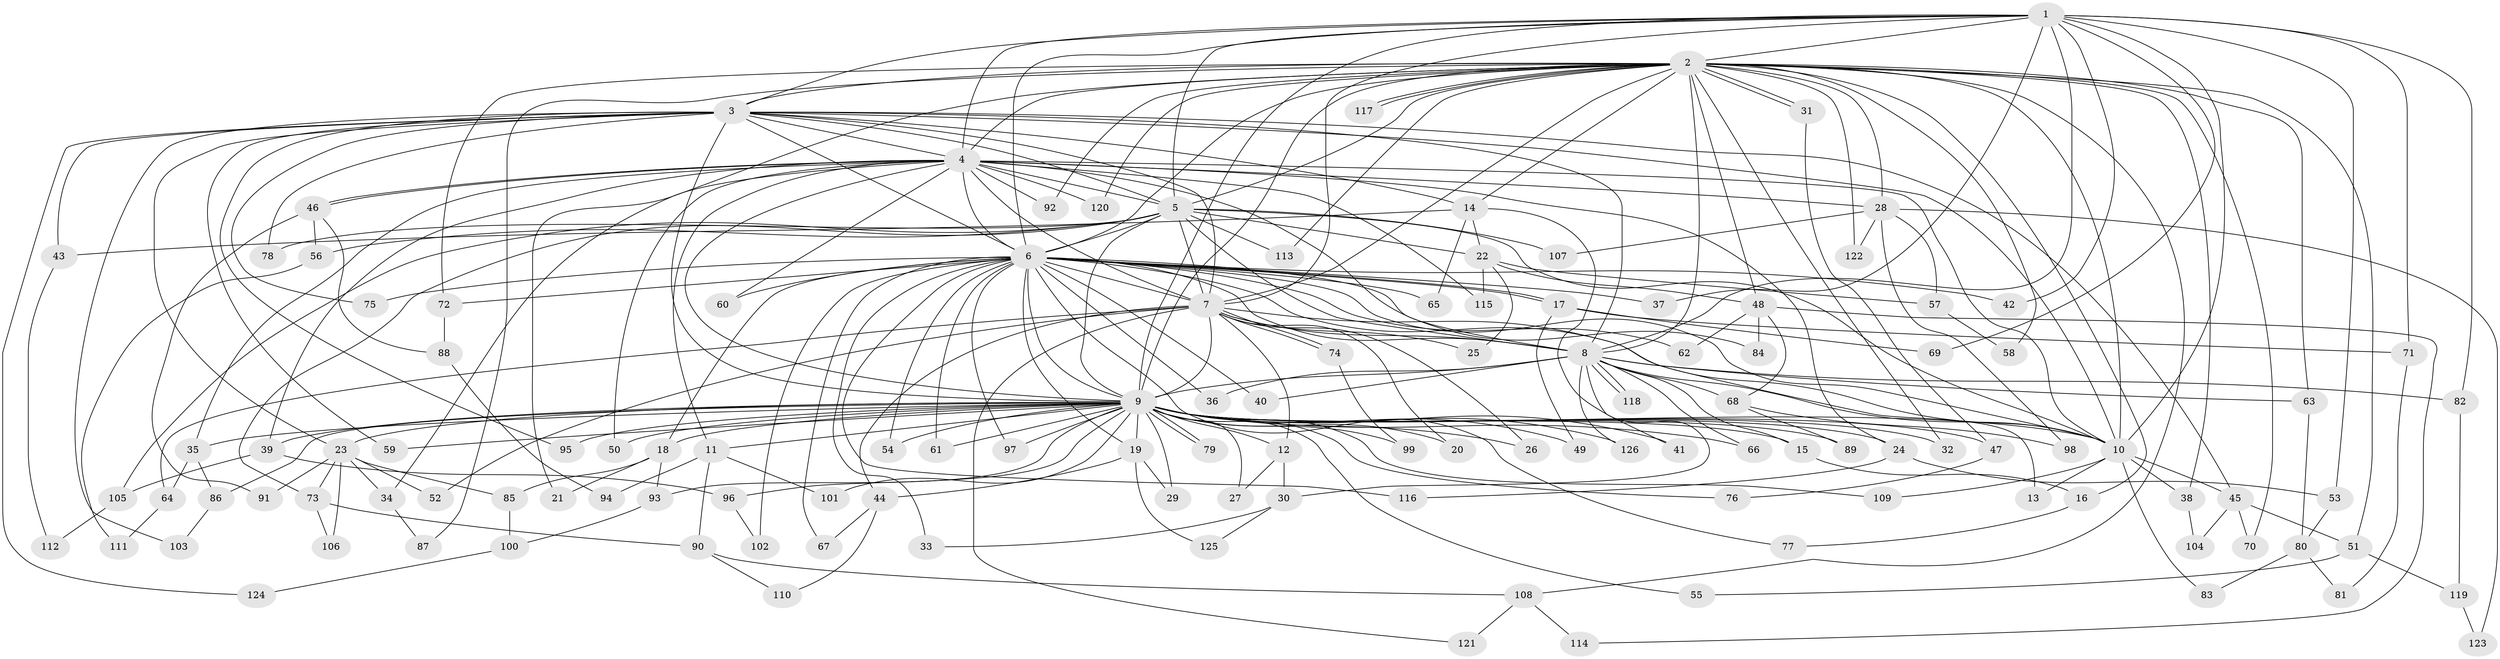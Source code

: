 // Generated by graph-tools (version 1.1) at 2025/11/02/27/25 16:11:09]
// undirected, 126 vertices, 277 edges
graph export_dot {
graph [start="1"]
  node [color=gray90,style=filled];
  1;
  2;
  3;
  4;
  5;
  6;
  7;
  8;
  9;
  10;
  11;
  12;
  13;
  14;
  15;
  16;
  17;
  18;
  19;
  20;
  21;
  22;
  23;
  24;
  25;
  26;
  27;
  28;
  29;
  30;
  31;
  32;
  33;
  34;
  35;
  36;
  37;
  38;
  39;
  40;
  41;
  42;
  43;
  44;
  45;
  46;
  47;
  48;
  49;
  50;
  51;
  52;
  53;
  54;
  55;
  56;
  57;
  58;
  59;
  60;
  61;
  62;
  63;
  64;
  65;
  66;
  67;
  68;
  69;
  70;
  71;
  72;
  73;
  74;
  75;
  76;
  77;
  78;
  79;
  80;
  81;
  82;
  83;
  84;
  85;
  86;
  87;
  88;
  89;
  90;
  91;
  92;
  93;
  94;
  95;
  96;
  97;
  98;
  99;
  100;
  101;
  102;
  103;
  104;
  105;
  106;
  107;
  108;
  109;
  110;
  111;
  112;
  113;
  114;
  115;
  116;
  117;
  118;
  119;
  120;
  121;
  122;
  123;
  124;
  125;
  126;
  1 -- 2;
  1 -- 3;
  1 -- 4;
  1 -- 5;
  1 -- 6;
  1 -- 7;
  1 -- 8;
  1 -- 9;
  1 -- 10;
  1 -- 37;
  1 -- 42;
  1 -- 53;
  1 -- 69;
  1 -- 71;
  1 -- 82;
  2 -- 3;
  2 -- 4;
  2 -- 5;
  2 -- 6;
  2 -- 7;
  2 -- 8;
  2 -- 9;
  2 -- 10;
  2 -- 14;
  2 -- 16;
  2 -- 21;
  2 -- 28;
  2 -- 31;
  2 -- 31;
  2 -- 32;
  2 -- 38;
  2 -- 48;
  2 -- 51;
  2 -- 58;
  2 -- 63;
  2 -- 70;
  2 -- 72;
  2 -- 87;
  2 -- 92;
  2 -- 108;
  2 -- 113;
  2 -- 117;
  2 -- 117;
  2 -- 120;
  2 -- 122;
  3 -- 4;
  3 -- 5;
  3 -- 6;
  3 -- 7;
  3 -- 8;
  3 -- 9;
  3 -- 10;
  3 -- 14;
  3 -- 23;
  3 -- 43;
  3 -- 45;
  3 -- 59;
  3 -- 75;
  3 -- 78;
  3 -- 95;
  3 -- 103;
  3 -- 124;
  4 -- 5;
  4 -- 6;
  4 -- 7;
  4 -- 8;
  4 -- 9;
  4 -- 10;
  4 -- 11;
  4 -- 24;
  4 -- 28;
  4 -- 34;
  4 -- 35;
  4 -- 39;
  4 -- 46;
  4 -- 46;
  4 -- 50;
  4 -- 60;
  4 -- 92;
  4 -- 115;
  4 -- 120;
  5 -- 6;
  5 -- 7;
  5 -- 8;
  5 -- 9;
  5 -- 10;
  5 -- 22;
  5 -- 56;
  5 -- 73;
  5 -- 78;
  5 -- 105;
  5 -- 107;
  5 -- 113;
  6 -- 7;
  6 -- 8;
  6 -- 9;
  6 -- 10;
  6 -- 13;
  6 -- 17;
  6 -- 17;
  6 -- 18;
  6 -- 19;
  6 -- 33;
  6 -- 36;
  6 -- 37;
  6 -- 40;
  6 -- 42;
  6 -- 54;
  6 -- 60;
  6 -- 61;
  6 -- 62;
  6 -- 65;
  6 -- 67;
  6 -- 72;
  6 -- 75;
  6 -- 77;
  6 -- 84;
  6 -- 97;
  6 -- 102;
  6 -- 116;
  7 -- 8;
  7 -- 9;
  7 -- 10;
  7 -- 12;
  7 -- 20;
  7 -- 25;
  7 -- 26;
  7 -- 44;
  7 -- 52;
  7 -- 64;
  7 -- 74;
  7 -- 74;
  7 -- 121;
  8 -- 9;
  8 -- 10;
  8 -- 15;
  8 -- 36;
  8 -- 40;
  8 -- 41;
  8 -- 63;
  8 -- 66;
  8 -- 68;
  8 -- 82;
  8 -- 118;
  8 -- 118;
  8 -- 126;
  9 -- 10;
  9 -- 11;
  9 -- 12;
  9 -- 15;
  9 -- 18;
  9 -- 19;
  9 -- 20;
  9 -- 23;
  9 -- 24;
  9 -- 26;
  9 -- 27;
  9 -- 29;
  9 -- 32;
  9 -- 35;
  9 -- 39;
  9 -- 41;
  9 -- 47;
  9 -- 49;
  9 -- 50;
  9 -- 54;
  9 -- 55;
  9 -- 59;
  9 -- 61;
  9 -- 66;
  9 -- 76;
  9 -- 79;
  9 -- 79;
  9 -- 86;
  9 -- 89;
  9 -- 93;
  9 -- 95;
  9 -- 96;
  9 -- 97;
  9 -- 99;
  9 -- 101;
  9 -- 109;
  9 -- 126;
  10 -- 13;
  10 -- 38;
  10 -- 45;
  10 -- 83;
  10 -- 109;
  11 -- 90;
  11 -- 94;
  11 -- 101;
  12 -- 27;
  12 -- 30;
  14 -- 22;
  14 -- 30;
  14 -- 43;
  14 -- 65;
  15 -- 16;
  16 -- 77;
  17 -- 49;
  17 -- 69;
  17 -- 71;
  18 -- 21;
  18 -- 85;
  18 -- 93;
  19 -- 29;
  19 -- 44;
  19 -- 125;
  22 -- 25;
  22 -- 48;
  22 -- 57;
  22 -- 115;
  23 -- 34;
  23 -- 52;
  23 -- 73;
  23 -- 85;
  23 -- 91;
  23 -- 106;
  24 -- 53;
  24 -- 116;
  28 -- 57;
  28 -- 98;
  28 -- 107;
  28 -- 122;
  28 -- 123;
  30 -- 33;
  30 -- 125;
  31 -- 47;
  34 -- 87;
  35 -- 64;
  35 -- 86;
  38 -- 104;
  39 -- 96;
  39 -- 105;
  43 -- 112;
  44 -- 67;
  44 -- 110;
  45 -- 51;
  45 -- 70;
  45 -- 104;
  46 -- 56;
  46 -- 88;
  46 -- 91;
  47 -- 76;
  48 -- 62;
  48 -- 68;
  48 -- 84;
  48 -- 114;
  51 -- 55;
  51 -- 119;
  53 -- 80;
  56 -- 111;
  57 -- 58;
  63 -- 80;
  64 -- 111;
  68 -- 89;
  68 -- 98;
  71 -- 81;
  72 -- 88;
  73 -- 90;
  73 -- 106;
  74 -- 99;
  80 -- 81;
  80 -- 83;
  82 -- 119;
  85 -- 100;
  86 -- 103;
  88 -- 94;
  90 -- 108;
  90 -- 110;
  93 -- 100;
  96 -- 102;
  100 -- 124;
  105 -- 112;
  108 -- 114;
  108 -- 121;
  119 -- 123;
}
